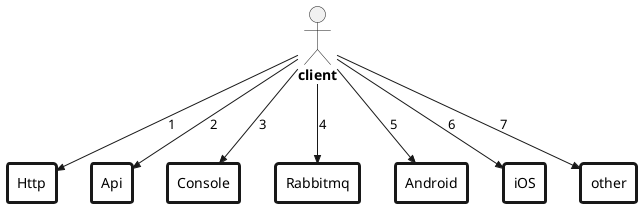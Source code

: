 @startuml

actor client

rectangle Http
rectangle Api
rectangle Console
rectangle Rabbitmq
rectangle Android
rectangle iOS
rectangle other

client  -->> Http : 1
client  -->> Api : 2
client -->> Console : 3
client -->> Rabbitmq : 4
client -->> Android : 5
client -->> iOS : 6
client -->> other : 7

skinparam rectangle {
    backgroundColor While
    borderThickness 3
}
skinparam component {
    ArrowFontName Ubuntu
    ArrowFontSize 14
    ArrowThickness 2
    ArrowFontStyle bold
}
skinparam actor {
    FontStyle bold
}

@enduml
